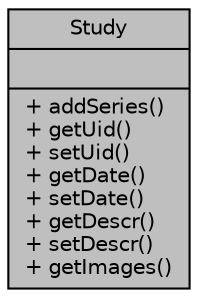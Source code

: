 digraph "Study"
{
  edge [fontname="Helvetica",fontsize="10",labelfontname="Helvetica",labelfontsize="10"];
  node [fontname="Helvetica",fontsize="10",shape=record];
  Node1 [label="{Study\n||+ addSeries()\l+ getUid()\l+ setUid()\l+ getDate()\l+ setDate()\l+ getDescr()\l+ setDescr()\l+ getImages()\l}",height=0.2,width=0.4,color="black", fillcolor="grey75", style="filled", fontcolor="black"];
}
